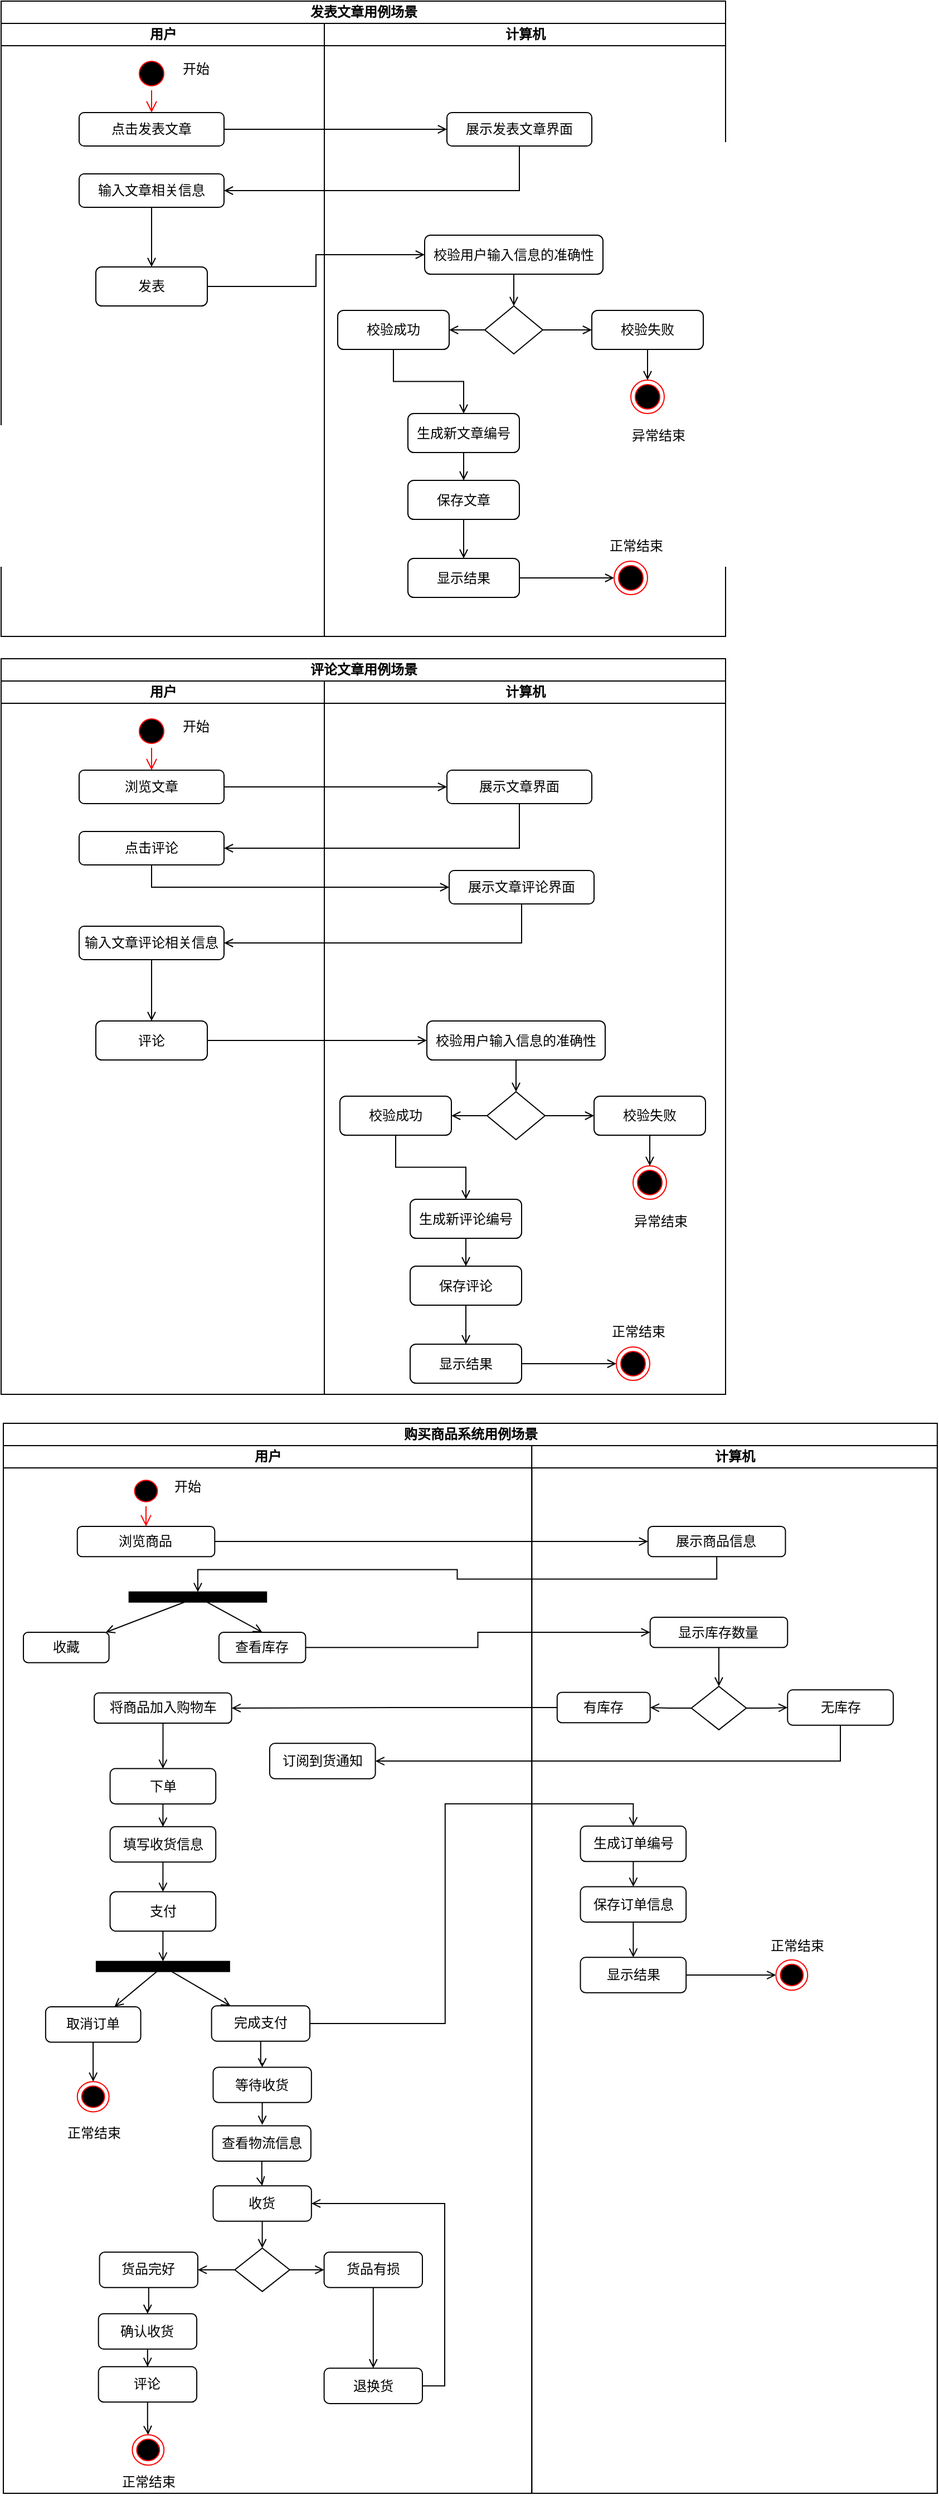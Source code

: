 <mxfile version="10.5.9" type="github"><diagram id="jBasl8lgkb4JKTrWV-qp" name="Page-1"><mxGraphModel dx="1544" dy="1021" grid="1" gridSize="10" guides="1" tooltips="1" connect="1" arrows="1" fold="1" page="1" pageScale="1" pageWidth="1000" pageHeight="1169" math="0" shadow="0"><root><mxCell id="0"/><mxCell id="1" parent="0"/><mxCell id="3nHpxiF2lvMLMRA03GOL-1" value="发表文章用例场景" style="swimlane;html=1;childLayout=stackLayout;resizeParent=1;resizeParentMax=0;startSize=20;" parent="1" vertex="1"><mxGeometry x="20" y="20" width="650" height="570" as="geometry"/></mxCell><mxCell id="3nHpxiF2lvMLMRA03GOL-2" value="用户" style="swimlane;html=1;startSize=20;" parent="3nHpxiF2lvMLMRA03GOL-1" vertex="1"><mxGeometry y="20" width="290" height="550" as="geometry"/></mxCell><mxCell id="y1vb7JaNvTkRQ3xU6sZH-1" value="" style="ellipse;html=1;shape=startState;fillColor=#000000;strokeColor=#ff0000;" vertex="1" parent="3nHpxiF2lvMLMRA03GOL-2"><mxGeometry x="120" y="30" width="30" height="30" as="geometry"/></mxCell><mxCell id="y1vb7JaNvTkRQ3xU6sZH-2" value="" style="edgeStyle=orthogonalEdgeStyle;html=1;verticalAlign=bottom;endArrow=open;endSize=8;strokeColor=#ff0000;entryX=0.5;entryY=0;entryDx=0;entryDy=0;" edge="1" source="y1vb7JaNvTkRQ3xU6sZH-1" parent="3nHpxiF2lvMLMRA03GOL-2" target="y1vb7JaNvTkRQ3xU6sZH-3"><mxGeometry relative="1" as="geometry"><mxPoint x="135" y="100" as="targetPoint"/></mxGeometry></mxCell><mxCell id="y1vb7JaNvTkRQ3xU6sZH-3" value="点击发表文章" style="rounded=1;whiteSpace=wrap;html=1;" vertex="1" parent="3nHpxiF2lvMLMRA03GOL-2"><mxGeometry x="70" y="80" width="130" height="30" as="geometry"/></mxCell><mxCell id="y1vb7JaNvTkRQ3xU6sZH-38" style="edgeStyle=orthogonalEdgeStyle;rounded=0;orthogonalLoop=1;jettySize=auto;html=1;endArrow=open;endFill=0;" edge="1" parent="3nHpxiF2lvMLMRA03GOL-2" source="y1vb7JaNvTkRQ3xU6sZH-7" target="y1vb7JaNvTkRQ3xU6sZH-18"><mxGeometry relative="1" as="geometry"/></mxCell><mxCell id="y1vb7JaNvTkRQ3xU6sZH-7" value="输入文章相关信息" style="rounded=1;whiteSpace=wrap;html=1;" vertex="1" parent="3nHpxiF2lvMLMRA03GOL-2"><mxGeometry x="70" y="135" width="130" height="30" as="geometry"/></mxCell><mxCell id="y1vb7JaNvTkRQ3xU6sZH-18" value="发表" style="rounded=1;whiteSpace=wrap;html=1;" vertex="1" parent="3nHpxiF2lvMLMRA03GOL-2"><mxGeometry x="85" y="218.5" width="100" height="35" as="geometry"/></mxCell><mxCell id="y1vb7JaNvTkRQ3xU6sZH-36" value="开始" style="text;html=1;strokeColor=none;fillColor=none;align=center;verticalAlign=middle;whiteSpace=wrap;rounded=0;" vertex="1" parent="3nHpxiF2lvMLMRA03GOL-2"><mxGeometry x="150" y="32" width="50" height="18" as="geometry"/></mxCell><mxCell id="3nHpxiF2lvMLMRA03GOL-3" value="计算机" style="swimlane;html=1;startSize=20;" parent="3nHpxiF2lvMLMRA03GOL-1" vertex="1"><mxGeometry x="290" y="20" width="360" height="550" as="geometry"/></mxCell><mxCell id="y1vb7JaNvTkRQ3xU6sZH-5" value="展示发表文章界面" style="rounded=1;whiteSpace=wrap;html=1;" vertex="1" parent="3nHpxiF2lvMLMRA03GOL-3"><mxGeometry x="110" y="80" width="130" height="30" as="geometry"/></mxCell><mxCell id="y1vb7JaNvTkRQ3xU6sZH-12" style="edgeStyle=orthogonalEdgeStyle;rounded=0;orthogonalLoop=1;jettySize=auto;html=1;entryX=0.5;entryY=0;entryDx=0;entryDy=0;endArrow=open;endFill=0;" edge="1" parent="3nHpxiF2lvMLMRA03GOL-3" source="y1vb7JaNvTkRQ3xU6sZH-9" target="y1vb7JaNvTkRQ3xU6sZH-11"><mxGeometry relative="1" as="geometry"/></mxCell><mxCell id="y1vb7JaNvTkRQ3xU6sZH-9" value="校验用户输入信息的准确性" style="rounded=1;whiteSpace=wrap;html=1;" vertex="1" parent="3nHpxiF2lvMLMRA03GOL-3"><mxGeometry x="90" y="190" width="160" height="35" as="geometry"/></mxCell><mxCell id="y1vb7JaNvTkRQ3xU6sZH-14" style="edgeStyle=orthogonalEdgeStyle;rounded=0;orthogonalLoop=1;jettySize=auto;html=1;entryX=0;entryY=0.5;entryDx=0;entryDy=0;endArrow=open;endFill=0;" edge="1" parent="3nHpxiF2lvMLMRA03GOL-3" source="y1vb7JaNvTkRQ3xU6sZH-11" target="y1vb7JaNvTkRQ3xU6sZH-13"><mxGeometry relative="1" as="geometry"/></mxCell><mxCell id="y1vb7JaNvTkRQ3xU6sZH-16" style="edgeStyle=orthogonalEdgeStyle;rounded=0;orthogonalLoop=1;jettySize=auto;html=1;entryX=1;entryY=0.5;entryDx=0;entryDy=0;endArrow=open;endFill=0;" edge="1" parent="3nHpxiF2lvMLMRA03GOL-3" source="y1vb7JaNvTkRQ3xU6sZH-11" target="y1vb7JaNvTkRQ3xU6sZH-15"><mxGeometry relative="1" as="geometry"/></mxCell><mxCell id="y1vb7JaNvTkRQ3xU6sZH-11" value="" style="rhombus;whiteSpace=wrap;html=1;" vertex="1" parent="3nHpxiF2lvMLMRA03GOL-3"><mxGeometry x="144" y="253.5" width="52" height="43" as="geometry"/></mxCell><mxCell id="y1vb7JaNvTkRQ3xU6sZH-29" style="edgeStyle=orthogonalEdgeStyle;rounded=0;orthogonalLoop=1;jettySize=auto;html=1;entryX=0.5;entryY=0;entryDx=0;entryDy=0;endArrow=open;endFill=0;" edge="1" parent="3nHpxiF2lvMLMRA03GOL-3" source="y1vb7JaNvTkRQ3xU6sZH-13" target="y1vb7JaNvTkRQ3xU6sZH-27"><mxGeometry relative="1" as="geometry"/></mxCell><mxCell id="y1vb7JaNvTkRQ3xU6sZH-13" value="校验失败" style="rounded=1;whiteSpace=wrap;html=1;" vertex="1" parent="3nHpxiF2lvMLMRA03GOL-3"><mxGeometry x="240" y="257.5" width="100" height="35" as="geometry"/></mxCell><mxCell id="y1vb7JaNvTkRQ3xU6sZH-37" style="edgeStyle=orthogonalEdgeStyle;rounded=0;orthogonalLoop=1;jettySize=auto;html=1;entryX=0.5;entryY=0;entryDx=0;entryDy=0;endArrow=open;endFill=0;" edge="1" parent="3nHpxiF2lvMLMRA03GOL-3" source="y1vb7JaNvTkRQ3xU6sZH-15" target="y1vb7JaNvTkRQ3xU6sZH-21"><mxGeometry relative="1" as="geometry"/></mxCell><mxCell id="y1vb7JaNvTkRQ3xU6sZH-15" value="校验成功" style="rounded=1;whiteSpace=wrap;html=1;" vertex="1" parent="3nHpxiF2lvMLMRA03GOL-3"><mxGeometry x="12" y="257.5" width="100" height="35" as="geometry"/></mxCell><mxCell id="y1vb7JaNvTkRQ3xU6sZH-24" value="" style="edgeStyle=orthogonalEdgeStyle;rounded=0;orthogonalLoop=1;jettySize=auto;html=1;endArrow=open;endFill=0;" edge="1" parent="3nHpxiF2lvMLMRA03GOL-3" source="y1vb7JaNvTkRQ3xU6sZH-21" target="y1vb7JaNvTkRQ3xU6sZH-23"><mxGeometry relative="1" as="geometry"/></mxCell><mxCell id="y1vb7JaNvTkRQ3xU6sZH-21" value="生成新文章编号" style="rounded=1;whiteSpace=wrap;html=1;" vertex="1" parent="3nHpxiF2lvMLMRA03GOL-3"><mxGeometry x="75" y="350" width="100" height="35" as="geometry"/></mxCell><mxCell id="y1vb7JaNvTkRQ3xU6sZH-26" value="" style="edgeStyle=orthogonalEdgeStyle;rounded=0;orthogonalLoop=1;jettySize=auto;html=1;endArrow=open;endFill=0;" edge="1" parent="3nHpxiF2lvMLMRA03GOL-3" source="y1vb7JaNvTkRQ3xU6sZH-23" target="y1vb7JaNvTkRQ3xU6sZH-25"><mxGeometry relative="1" as="geometry"/></mxCell><mxCell id="y1vb7JaNvTkRQ3xU6sZH-23" value="保存文章" style="rounded=1;whiteSpace=wrap;html=1;" vertex="1" parent="3nHpxiF2lvMLMRA03GOL-3"><mxGeometry x="75" y="410" width="100" height="35" as="geometry"/></mxCell><mxCell id="y1vb7JaNvTkRQ3xU6sZH-31" style="edgeStyle=orthogonalEdgeStyle;rounded=0;orthogonalLoop=1;jettySize=auto;html=1;endArrow=open;endFill=0;" edge="1" parent="3nHpxiF2lvMLMRA03GOL-3" source="y1vb7JaNvTkRQ3xU6sZH-25" target="y1vb7JaNvTkRQ3xU6sZH-30"><mxGeometry relative="1" as="geometry"/></mxCell><mxCell id="y1vb7JaNvTkRQ3xU6sZH-25" value="显示结果" style="rounded=1;whiteSpace=wrap;html=1;" vertex="1" parent="3nHpxiF2lvMLMRA03GOL-3"><mxGeometry x="75" y="480" width="100" height="35" as="geometry"/></mxCell><mxCell id="y1vb7JaNvTkRQ3xU6sZH-27" value="" style="ellipse;html=1;shape=endState;fillColor=#000000;strokeColor=#ff0000;" vertex="1" parent="3nHpxiF2lvMLMRA03GOL-3"><mxGeometry x="275" y="320" width="30" height="30" as="geometry"/></mxCell><mxCell id="y1vb7JaNvTkRQ3xU6sZH-30" value="" style="ellipse;html=1;shape=endState;fillColor=#000000;strokeColor=#ff0000;" vertex="1" parent="3nHpxiF2lvMLMRA03GOL-3"><mxGeometry x="260" y="482.5" width="30" height="30" as="geometry"/></mxCell><mxCell id="y1vb7JaNvTkRQ3xU6sZH-34" value="异常结束" style="text;html=1;strokeColor=none;fillColor=none;align=center;verticalAlign=middle;whiteSpace=wrap;rounded=0;" vertex="1" parent="3nHpxiF2lvMLMRA03GOL-3"><mxGeometry x="270" y="358" width="60" height="23" as="geometry"/></mxCell><mxCell id="y1vb7JaNvTkRQ3xU6sZH-35" value="正常结束" style="text;html=1;strokeColor=none;fillColor=none;align=center;verticalAlign=middle;whiteSpace=wrap;rounded=0;" vertex="1" parent="3nHpxiF2lvMLMRA03GOL-3"><mxGeometry x="250" y="457" width="60" height="23" as="geometry"/></mxCell><mxCell id="y1vb7JaNvTkRQ3xU6sZH-6" value="" style="edgeStyle=orthogonalEdgeStyle;rounded=0;orthogonalLoop=1;jettySize=auto;html=1;endArrow=open;endFill=0;" edge="1" parent="3nHpxiF2lvMLMRA03GOL-1" source="y1vb7JaNvTkRQ3xU6sZH-3" target="y1vb7JaNvTkRQ3xU6sZH-5"><mxGeometry relative="1" as="geometry"/></mxCell><mxCell id="y1vb7JaNvTkRQ3xU6sZH-8" value="" style="edgeStyle=orthogonalEdgeStyle;rounded=0;orthogonalLoop=1;jettySize=auto;html=1;entryX=1;entryY=0.5;entryDx=0;entryDy=0;exitX=0.5;exitY=1;exitDx=0;exitDy=0;endArrow=open;endFill=0;" edge="1" parent="3nHpxiF2lvMLMRA03GOL-1" source="y1vb7JaNvTkRQ3xU6sZH-5" target="y1vb7JaNvTkRQ3xU6sZH-7"><mxGeometry relative="1" as="geometry"/></mxCell><mxCell id="y1vb7JaNvTkRQ3xU6sZH-39" style="edgeStyle=orthogonalEdgeStyle;rounded=0;orthogonalLoop=1;jettySize=auto;html=1;entryX=0;entryY=0.5;entryDx=0;entryDy=0;endArrow=open;endFill=0;" edge="1" parent="3nHpxiF2lvMLMRA03GOL-1" source="y1vb7JaNvTkRQ3xU6sZH-18" target="y1vb7JaNvTkRQ3xU6sZH-9"><mxGeometry relative="1" as="geometry"/></mxCell><mxCell id="y1vb7JaNvTkRQ3xU6sZH-40" value="评论文章用例场景" style="swimlane;html=1;childLayout=stackLayout;resizeParent=1;resizeParentMax=0;startSize=20;" vertex="1" parent="1"><mxGeometry x="20" y="610" width="650" height="660" as="geometry"/></mxCell><mxCell id="y1vb7JaNvTkRQ3xU6sZH-41" value="用户" style="swimlane;html=1;startSize=20;" vertex="1" parent="y1vb7JaNvTkRQ3xU6sZH-40"><mxGeometry y="20" width="290" height="640" as="geometry"/></mxCell><mxCell id="y1vb7JaNvTkRQ3xU6sZH-42" value="" style="ellipse;html=1;shape=startState;fillColor=#000000;strokeColor=#ff0000;" vertex="1" parent="y1vb7JaNvTkRQ3xU6sZH-41"><mxGeometry x="120" y="30" width="30" height="30" as="geometry"/></mxCell><mxCell id="y1vb7JaNvTkRQ3xU6sZH-43" value="" style="edgeStyle=orthogonalEdgeStyle;html=1;verticalAlign=bottom;endArrow=open;endSize=8;strokeColor=#ff0000;entryX=0.5;entryY=0;entryDx=0;entryDy=0;" edge="1" parent="y1vb7JaNvTkRQ3xU6sZH-41" source="y1vb7JaNvTkRQ3xU6sZH-42" target="y1vb7JaNvTkRQ3xU6sZH-44"><mxGeometry relative="1" as="geometry"><mxPoint x="135" y="100" as="targetPoint"/></mxGeometry></mxCell><mxCell id="y1vb7JaNvTkRQ3xU6sZH-44" value="浏览文章" style="rounded=1;whiteSpace=wrap;html=1;" vertex="1" parent="y1vb7JaNvTkRQ3xU6sZH-41"><mxGeometry x="70" y="80" width="130" height="30" as="geometry"/></mxCell><mxCell id="y1vb7JaNvTkRQ3xU6sZH-73" value="点击评论" style="rounded=1;whiteSpace=wrap;html=1;" vertex="1" parent="y1vb7JaNvTkRQ3xU6sZH-41"><mxGeometry x="70" y="135" width="130" height="30" as="geometry"/></mxCell><mxCell id="y1vb7JaNvTkRQ3xU6sZH-45" style="edgeStyle=orthogonalEdgeStyle;rounded=0;orthogonalLoop=1;jettySize=auto;html=1;endArrow=open;endFill=0;" edge="1" parent="y1vb7JaNvTkRQ3xU6sZH-41" source="y1vb7JaNvTkRQ3xU6sZH-46" target="y1vb7JaNvTkRQ3xU6sZH-47"><mxGeometry relative="1" as="geometry"/></mxCell><mxCell id="y1vb7JaNvTkRQ3xU6sZH-46" value="输入文章评论相关信息" style="rounded=1;whiteSpace=wrap;html=1;" vertex="1" parent="y1vb7JaNvTkRQ3xU6sZH-41"><mxGeometry x="70" y="220" width="130" height="30" as="geometry"/></mxCell><mxCell id="y1vb7JaNvTkRQ3xU6sZH-47" value="评论" style="rounded=1;whiteSpace=wrap;html=1;" vertex="1" parent="y1vb7JaNvTkRQ3xU6sZH-41"><mxGeometry x="85" y="305" width="100" height="35" as="geometry"/></mxCell><mxCell id="y1vb7JaNvTkRQ3xU6sZH-48" value="开始" style="text;html=1;strokeColor=none;fillColor=none;align=center;verticalAlign=middle;whiteSpace=wrap;rounded=0;" vertex="1" parent="y1vb7JaNvTkRQ3xU6sZH-41"><mxGeometry x="150" y="32" width="50" height="18" as="geometry"/></mxCell><mxCell id="y1vb7JaNvTkRQ3xU6sZH-72" style="edgeStyle=orthogonalEdgeStyle;rounded=0;orthogonalLoop=1;jettySize=auto;html=1;entryX=0;entryY=0.5;entryDx=0;entryDy=0;endArrow=open;endFill=0;" edge="1" parent="y1vb7JaNvTkRQ3xU6sZH-40" source="y1vb7JaNvTkRQ3xU6sZH-47" target="y1vb7JaNvTkRQ3xU6sZH-52"><mxGeometry relative="1" as="geometry"/></mxCell><mxCell id="y1vb7JaNvTkRQ3xU6sZH-49" value="计算机" style="swimlane;html=1;startSize=20;" vertex="1" parent="y1vb7JaNvTkRQ3xU6sZH-40"><mxGeometry x="290" y="20" width="360" height="640" as="geometry"/></mxCell><mxCell id="y1vb7JaNvTkRQ3xU6sZH-50" value="展示文章界面" style="rounded=1;whiteSpace=wrap;html=1;" vertex="1" parent="y1vb7JaNvTkRQ3xU6sZH-49"><mxGeometry x="110" y="80" width="130" height="30" as="geometry"/></mxCell><mxCell id="y1vb7JaNvTkRQ3xU6sZH-51" style="edgeStyle=orthogonalEdgeStyle;rounded=0;orthogonalLoop=1;jettySize=auto;html=1;entryX=0.5;entryY=0;entryDx=0;entryDy=0;endArrow=open;endFill=0;" edge="1" parent="y1vb7JaNvTkRQ3xU6sZH-49" source="y1vb7JaNvTkRQ3xU6sZH-52" target="y1vb7JaNvTkRQ3xU6sZH-55"><mxGeometry relative="1" as="geometry"/></mxCell><mxCell id="y1vb7JaNvTkRQ3xU6sZH-52" value="校验用户输入信息的准确性" style="rounded=1;whiteSpace=wrap;html=1;" vertex="1" parent="y1vb7JaNvTkRQ3xU6sZH-49"><mxGeometry x="92" y="305" width="160" height="35" as="geometry"/></mxCell><mxCell id="y1vb7JaNvTkRQ3xU6sZH-53" style="edgeStyle=orthogonalEdgeStyle;rounded=0;orthogonalLoop=1;jettySize=auto;html=1;entryX=0;entryY=0.5;entryDx=0;entryDy=0;endArrow=open;endFill=0;" edge="1" parent="y1vb7JaNvTkRQ3xU6sZH-49" source="y1vb7JaNvTkRQ3xU6sZH-55" target="y1vb7JaNvTkRQ3xU6sZH-57"><mxGeometry relative="1" as="geometry"/></mxCell><mxCell id="y1vb7JaNvTkRQ3xU6sZH-54" style="edgeStyle=orthogonalEdgeStyle;rounded=0;orthogonalLoop=1;jettySize=auto;html=1;entryX=1;entryY=0.5;entryDx=0;entryDy=0;endArrow=open;endFill=0;" edge="1" parent="y1vb7JaNvTkRQ3xU6sZH-49" source="y1vb7JaNvTkRQ3xU6sZH-55" target="y1vb7JaNvTkRQ3xU6sZH-59"><mxGeometry relative="1" as="geometry"/></mxCell><mxCell id="y1vb7JaNvTkRQ3xU6sZH-55" value="" style="rhombus;whiteSpace=wrap;html=1;" vertex="1" parent="y1vb7JaNvTkRQ3xU6sZH-49"><mxGeometry x="146" y="368.5" width="52" height="43" as="geometry"/></mxCell><mxCell id="y1vb7JaNvTkRQ3xU6sZH-56" style="edgeStyle=orthogonalEdgeStyle;rounded=0;orthogonalLoop=1;jettySize=auto;html=1;entryX=0.5;entryY=0;entryDx=0;entryDy=0;endArrow=open;endFill=0;" edge="1" parent="y1vb7JaNvTkRQ3xU6sZH-49" source="y1vb7JaNvTkRQ3xU6sZH-57" target="y1vb7JaNvTkRQ3xU6sZH-66"><mxGeometry relative="1" as="geometry"/></mxCell><mxCell id="y1vb7JaNvTkRQ3xU6sZH-57" value="校验失败" style="rounded=1;whiteSpace=wrap;html=1;" vertex="1" parent="y1vb7JaNvTkRQ3xU6sZH-49"><mxGeometry x="242" y="372.5" width="100" height="35" as="geometry"/></mxCell><mxCell id="y1vb7JaNvTkRQ3xU6sZH-58" style="edgeStyle=orthogonalEdgeStyle;rounded=0;orthogonalLoop=1;jettySize=auto;html=1;entryX=0.5;entryY=0;entryDx=0;entryDy=0;endArrow=open;endFill=0;" edge="1" parent="y1vb7JaNvTkRQ3xU6sZH-49" source="y1vb7JaNvTkRQ3xU6sZH-59" target="y1vb7JaNvTkRQ3xU6sZH-61"><mxGeometry relative="1" as="geometry"/></mxCell><mxCell id="y1vb7JaNvTkRQ3xU6sZH-59" value="校验成功" style="rounded=1;whiteSpace=wrap;html=1;" vertex="1" parent="y1vb7JaNvTkRQ3xU6sZH-49"><mxGeometry x="14" y="372.5" width="100" height="35" as="geometry"/></mxCell><mxCell id="y1vb7JaNvTkRQ3xU6sZH-60" value="" style="edgeStyle=orthogonalEdgeStyle;rounded=0;orthogonalLoop=1;jettySize=auto;html=1;endArrow=open;endFill=0;" edge="1" parent="y1vb7JaNvTkRQ3xU6sZH-49" source="y1vb7JaNvTkRQ3xU6sZH-61" target="y1vb7JaNvTkRQ3xU6sZH-63"><mxGeometry relative="1" as="geometry"/></mxCell><mxCell id="y1vb7JaNvTkRQ3xU6sZH-61" value="生成新评论编号" style="rounded=1;whiteSpace=wrap;html=1;" vertex="1" parent="y1vb7JaNvTkRQ3xU6sZH-49"><mxGeometry x="77" y="465" width="100" height="35" as="geometry"/></mxCell><mxCell id="y1vb7JaNvTkRQ3xU6sZH-62" value="" style="edgeStyle=orthogonalEdgeStyle;rounded=0;orthogonalLoop=1;jettySize=auto;html=1;endArrow=open;endFill=0;" edge="1" parent="y1vb7JaNvTkRQ3xU6sZH-49" source="y1vb7JaNvTkRQ3xU6sZH-63" target="y1vb7JaNvTkRQ3xU6sZH-65"><mxGeometry relative="1" as="geometry"/></mxCell><mxCell id="y1vb7JaNvTkRQ3xU6sZH-63" value="保存评论" style="rounded=1;whiteSpace=wrap;html=1;" vertex="1" parent="y1vb7JaNvTkRQ3xU6sZH-49"><mxGeometry x="77" y="525" width="100" height="35" as="geometry"/></mxCell><mxCell id="y1vb7JaNvTkRQ3xU6sZH-64" style="edgeStyle=orthogonalEdgeStyle;rounded=0;orthogonalLoop=1;jettySize=auto;html=1;endArrow=open;endFill=0;" edge="1" parent="y1vb7JaNvTkRQ3xU6sZH-49" source="y1vb7JaNvTkRQ3xU6sZH-65" target="y1vb7JaNvTkRQ3xU6sZH-67"><mxGeometry relative="1" as="geometry"/></mxCell><mxCell id="y1vb7JaNvTkRQ3xU6sZH-65" value="显示结果" style="rounded=1;whiteSpace=wrap;html=1;" vertex="1" parent="y1vb7JaNvTkRQ3xU6sZH-49"><mxGeometry x="77" y="595" width="100" height="35" as="geometry"/></mxCell><mxCell id="y1vb7JaNvTkRQ3xU6sZH-66" value="" style="ellipse;html=1;shape=endState;fillColor=#000000;strokeColor=#ff0000;" vertex="1" parent="y1vb7JaNvTkRQ3xU6sZH-49"><mxGeometry x="277" y="435" width="30" height="30" as="geometry"/></mxCell><mxCell id="y1vb7JaNvTkRQ3xU6sZH-67" value="" style="ellipse;html=1;shape=endState;fillColor=#000000;strokeColor=#ff0000;" vertex="1" parent="y1vb7JaNvTkRQ3xU6sZH-49"><mxGeometry x="262" y="597.5" width="30" height="30" as="geometry"/></mxCell><mxCell id="y1vb7JaNvTkRQ3xU6sZH-68" value="异常结束" style="text;html=1;strokeColor=none;fillColor=none;align=center;verticalAlign=middle;whiteSpace=wrap;rounded=0;" vertex="1" parent="y1vb7JaNvTkRQ3xU6sZH-49"><mxGeometry x="272" y="473" width="60" height="23" as="geometry"/></mxCell><mxCell id="y1vb7JaNvTkRQ3xU6sZH-69" value="正常结束" style="text;html=1;strokeColor=none;fillColor=none;align=center;verticalAlign=middle;whiteSpace=wrap;rounded=0;" vertex="1" parent="y1vb7JaNvTkRQ3xU6sZH-49"><mxGeometry x="252" y="572" width="60" height="23" as="geometry"/></mxCell><mxCell id="y1vb7JaNvTkRQ3xU6sZH-76" value="展示文章评论界面" style="rounded=1;whiteSpace=wrap;html=1;" vertex="1" parent="y1vb7JaNvTkRQ3xU6sZH-49"><mxGeometry x="112" y="170" width="130" height="30" as="geometry"/></mxCell><mxCell id="y1vb7JaNvTkRQ3xU6sZH-70" value="" style="edgeStyle=orthogonalEdgeStyle;rounded=0;orthogonalLoop=1;jettySize=auto;html=1;endArrow=open;endFill=0;" edge="1" parent="y1vb7JaNvTkRQ3xU6sZH-40" source="y1vb7JaNvTkRQ3xU6sZH-44" target="y1vb7JaNvTkRQ3xU6sZH-50"><mxGeometry relative="1" as="geometry"/></mxCell><mxCell id="y1vb7JaNvTkRQ3xU6sZH-71" value="" style="edgeStyle=orthogonalEdgeStyle;rounded=0;orthogonalLoop=1;jettySize=auto;html=1;entryX=1;entryY=0.5;entryDx=0;entryDy=0;exitX=0.5;exitY=1;exitDx=0;exitDy=0;endArrow=open;endFill=0;" edge="1" parent="y1vb7JaNvTkRQ3xU6sZH-40" source="y1vb7JaNvTkRQ3xU6sZH-50" target="y1vb7JaNvTkRQ3xU6sZH-73"><mxGeometry relative="1" as="geometry"/></mxCell><mxCell id="y1vb7JaNvTkRQ3xU6sZH-77" value="" style="edgeStyle=orthogonalEdgeStyle;rounded=0;orthogonalLoop=1;jettySize=auto;html=1;endArrow=open;endFill=0;exitX=0.5;exitY=1;exitDx=0;exitDy=0;entryX=0;entryY=0.5;entryDx=0;entryDy=0;" edge="1" parent="y1vb7JaNvTkRQ3xU6sZH-40" source="y1vb7JaNvTkRQ3xU6sZH-73" target="y1vb7JaNvTkRQ3xU6sZH-76"><mxGeometry relative="1" as="geometry"/></mxCell><mxCell id="y1vb7JaNvTkRQ3xU6sZH-78" style="edgeStyle=orthogonalEdgeStyle;rounded=0;orthogonalLoop=1;jettySize=auto;html=1;entryX=1;entryY=0.5;entryDx=0;entryDy=0;endArrow=open;endFill=0;exitX=0.5;exitY=1;exitDx=0;exitDy=0;" edge="1" parent="y1vb7JaNvTkRQ3xU6sZH-40" source="y1vb7JaNvTkRQ3xU6sZH-76" target="y1vb7JaNvTkRQ3xU6sZH-46"><mxGeometry relative="1" as="geometry"/></mxCell><mxCell id="y1vb7JaNvTkRQ3xU6sZH-278" value="" style="group" vertex="1" connectable="0" parent="1"><mxGeometry x="22" y="1300" width="838" height="960" as="geometry"/></mxCell><mxCell id="y1vb7JaNvTkRQ3xU6sZH-79" value="购买商品系统用例场景" style="swimlane;html=1;childLayout=stackLayout;resizeParent=1;resizeParentMax=0;startSize=20;" vertex="1" parent="y1vb7JaNvTkRQ3xU6sZH-278"><mxGeometry y="-4" width="837.952" height="960" as="geometry"/></mxCell><mxCell id="y1vb7JaNvTkRQ3xU6sZH-80" value="用户" style="swimlane;html=1;startSize=20;" vertex="1" parent="y1vb7JaNvTkRQ3xU6sZH-79"><mxGeometry y="20" width="474.138" height="940" as="geometry"/></mxCell><mxCell id="y1vb7JaNvTkRQ3xU6sZH-81" value="" style="ellipse;html=1;shape=startState;fillColor=#000000;strokeColor=#ff0000;" vertex="1" parent="y1vb7JaNvTkRQ3xU6sZH-80"><mxGeometry x="113.793" y="27.17" width="28.448" height="27.17" as="geometry"/></mxCell><mxCell id="y1vb7JaNvTkRQ3xU6sZH-82" value="" style="edgeStyle=orthogonalEdgeStyle;html=1;verticalAlign=bottom;endArrow=open;endSize=8;strokeColor=#ff0000;entryX=0.5;entryY=0;entryDx=0;entryDy=0;" edge="1" parent="y1vb7JaNvTkRQ3xU6sZH-80" source="y1vb7JaNvTkRQ3xU6sZH-81" target="y1vb7JaNvTkRQ3xU6sZH-83"><mxGeometry relative="1" as="geometry"><mxPoint x="128.017" y="90.566" as="targetPoint"/></mxGeometry></mxCell><mxCell id="y1vb7JaNvTkRQ3xU6sZH-83" value="浏览商品" style="rounded=1;whiteSpace=wrap;html=1;" vertex="1" parent="y1vb7JaNvTkRQ3xU6sZH-80"><mxGeometry x="66.379" y="72.453" width="123.276" height="27.17" as="geometry"/></mxCell><mxCell id="y1vb7JaNvTkRQ3xU6sZH-85" style="edgeStyle=orthogonalEdgeStyle;rounded=0;orthogonalLoop=1;jettySize=auto;html=1;endArrow=open;endFill=0;" edge="1" parent="y1vb7JaNvTkRQ3xU6sZH-80" source="y1vb7JaNvTkRQ3xU6sZH-86" target="y1vb7JaNvTkRQ3xU6sZH-87"><mxGeometry relative="1" as="geometry"/></mxCell><mxCell id="y1vb7JaNvTkRQ3xU6sZH-86" value="将商品加入购物车" style="rounded=1;whiteSpace=wrap;html=1;" vertex="1" parent="y1vb7JaNvTkRQ3xU6sZH-80"><mxGeometry x="81.552" y="221.887" width="123.276" height="27.17" as="geometry"/></mxCell><mxCell id="y1vb7JaNvTkRQ3xU6sZH-140" value="" style="edgeStyle=orthogonalEdgeStyle;rounded=0;orthogonalLoop=1;jettySize=auto;html=1;endArrow=open;endFill=0;" edge="1" parent="y1vb7JaNvTkRQ3xU6sZH-80" source="y1vb7JaNvTkRQ3xU6sZH-87" target="y1vb7JaNvTkRQ3xU6sZH-139"><mxGeometry relative="1" as="geometry"/></mxCell><mxCell id="y1vb7JaNvTkRQ3xU6sZH-87" value="下单" style="rounded=1;whiteSpace=wrap;html=1;" vertex="1" parent="y1vb7JaNvTkRQ3xU6sZH-80"><mxGeometry x="95.776" y="289.811" width="94.828" height="31.698" as="geometry"/></mxCell><mxCell id="y1vb7JaNvTkRQ3xU6sZH-145" value="" style="edgeStyle=orthogonalEdgeStyle;rounded=0;orthogonalLoop=1;jettySize=auto;html=1;endArrow=open;endFill=0;" edge="1" parent="y1vb7JaNvTkRQ3xU6sZH-80" source="y1vb7JaNvTkRQ3xU6sZH-139" target="y1vb7JaNvTkRQ3xU6sZH-144"><mxGeometry relative="1" as="geometry"/></mxCell><mxCell id="y1vb7JaNvTkRQ3xU6sZH-139" value="填写收货信息" style="rounded=1;whiteSpace=wrap;html=1;" vertex="1" parent="y1vb7JaNvTkRQ3xU6sZH-80"><mxGeometry x="95.776" y="341.887" width="94.828" height="31.698" as="geometry"/></mxCell><mxCell id="y1vb7JaNvTkRQ3xU6sZH-144" value="支付" style="rounded=1;whiteSpace=wrap;html=1;" vertex="1" parent="y1vb7JaNvTkRQ3xU6sZH-80"><mxGeometry x="95.776" y="400.302" width="94.828" height="35.321" as="geometry"/></mxCell><mxCell id="y1vb7JaNvTkRQ3xU6sZH-88" value="开始" style="text;html=1;strokeColor=none;fillColor=none;align=center;verticalAlign=middle;whiteSpace=wrap;rounded=0;" vertex="1" parent="y1vb7JaNvTkRQ3xU6sZH-80"><mxGeometry x="142.241" y="28.981" width="47.414" height="16.302" as="geometry"/></mxCell><mxCell id="y1vb7JaNvTkRQ3xU6sZH-121" style="rounded=0;orthogonalLoop=1;jettySize=auto;html=1;endArrow=open;endFill=0;" edge="1" parent="y1vb7JaNvTkRQ3xU6sZH-80" source="y1vb7JaNvTkRQ3xU6sZH-116" target="y1vb7JaNvTkRQ3xU6sZH-117"><mxGeometry relative="1" as="geometry"/></mxCell><mxCell id="y1vb7JaNvTkRQ3xU6sZH-123" style="rounded=0;orthogonalLoop=1;jettySize=auto;html=1;entryX=0.5;entryY=0;entryDx=0;entryDy=0;endArrow=open;endFill=0;" edge="1" parent="y1vb7JaNvTkRQ3xU6sZH-80" source="y1vb7JaNvTkRQ3xU6sZH-116" target="y1vb7JaNvTkRQ3xU6sZH-122"><mxGeometry relative="1" as="geometry"/></mxCell><mxCell id="y1vb7JaNvTkRQ3xU6sZH-116" value="" style="rounded=0;whiteSpace=wrap;html=1;gradientColor=none;fillColor=#000000;" vertex="1" parent="y1vb7JaNvTkRQ3xU6sZH-80"><mxGeometry x="112.845" y="131.321" width="123.276" height="9.057" as="geometry"/></mxCell><mxCell id="y1vb7JaNvTkRQ3xU6sZH-117" value="收藏" style="rounded=1;whiteSpace=wrap;html=1;" vertex="1" parent="y1vb7JaNvTkRQ3xU6sZH-80"><mxGeometry x="18.017" y="167.547" width="76.81" height="27.17" as="geometry"/></mxCell><mxCell id="y1vb7JaNvTkRQ3xU6sZH-122" value="查看库存" style="rounded=1;whiteSpace=wrap;html=1;" vertex="1" parent="y1vb7JaNvTkRQ3xU6sZH-80"><mxGeometry x="193.448" y="167.547" width="77.759" height="27.17" as="geometry"/></mxCell><mxCell id="y1vb7JaNvTkRQ3xU6sZH-141" value="订阅到货通知" style="rounded=1;whiteSpace=wrap;html=1;" vertex="1" parent="y1vb7JaNvTkRQ3xU6sZH-80"><mxGeometry x="238.965" y="267.17" width="94.828" height="31.698" as="geometry"/></mxCell><mxCell id="y1vb7JaNvTkRQ3xU6sZH-234" style="edgeStyle=none;rounded=0;orthogonalLoop=1;jettySize=auto;html=1;endArrow=open;endFill=0;" edge="1" parent="y1vb7JaNvTkRQ3xU6sZH-80" source="y1vb7JaNvTkRQ3xU6sZH-210" target="y1vb7JaNvTkRQ3xU6sZH-233"><mxGeometry relative="1" as="geometry"/></mxCell><mxCell id="y1vb7JaNvTkRQ3xU6sZH-235" style="edgeStyle=none;rounded=0;orthogonalLoop=1;jettySize=auto;html=1;endArrow=open;endFill=0;" edge="1" parent="y1vb7JaNvTkRQ3xU6sZH-80" source="y1vb7JaNvTkRQ3xU6sZH-210" target="y1vb7JaNvTkRQ3xU6sZH-211"><mxGeometry relative="1" as="geometry"/></mxCell><mxCell id="y1vb7JaNvTkRQ3xU6sZH-210" value="" style="rounded=0;whiteSpace=wrap;html=1;gradientColor=none;fillColor=#000000;" vertex="1" parent="y1vb7JaNvTkRQ3xU6sZH-80"><mxGeometry x="83.448" y="462.792" width="119.483" height="9.057" as="geometry"/></mxCell><mxCell id="y1vb7JaNvTkRQ3xU6sZH-147" style="edgeStyle=orthogonalEdgeStyle;rounded=0;orthogonalLoop=1;jettySize=auto;html=1;endArrow=open;endFill=0;entryX=0.5;entryY=0;entryDx=0;entryDy=0;" edge="1" parent="y1vb7JaNvTkRQ3xU6sZH-80" source="y1vb7JaNvTkRQ3xU6sZH-144" target="y1vb7JaNvTkRQ3xU6sZH-210"><mxGeometry relative="1" as="geometry"><mxPoint x="143.19" y="470.943" as="targetPoint"/></mxGeometry></mxCell><mxCell id="y1vb7JaNvTkRQ3xU6sZH-238" value="" style="edgeStyle=orthogonalEdgeStyle;rounded=0;orthogonalLoop=1;jettySize=auto;html=1;endArrow=open;endFill=0;" edge="1" parent="y1vb7JaNvTkRQ3xU6sZH-80" source="y1vb7JaNvTkRQ3xU6sZH-211" target="y1vb7JaNvTkRQ3xU6sZH-237"><mxGeometry relative="1" as="geometry"/></mxCell><mxCell id="y1vb7JaNvTkRQ3xU6sZH-211" value="完成支付" style="rounded=1;whiteSpace=wrap;html=1;" vertex="1" parent="y1vb7JaNvTkRQ3xU6sZH-80"><mxGeometry x="186.81" y="502.642" width="88.19" height="31.698" as="geometry"/></mxCell><mxCell id="y1vb7JaNvTkRQ3xU6sZH-246" value="" style="edgeStyle=orthogonalEdgeStyle;rounded=0;orthogonalLoop=1;jettySize=auto;html=1;endArrow=open;endFill=0;" edge="1" parent="y1vb7JaNvTkRQ3xU6sZH-80" source="y1vb7JaNvTkRQ3xU6sZH-237" target="y1vb7JaNvTkRQ3xU6sZH-245"><mxGeometry relative="1" as="geometry"/></mxCell><mxCell id="y1vb7JaNvTkRQ3xU6sZH-237" value="等待收货" style="rounded=1;whiteSpace=wrap;html=1;" vertex="1" parent="y1vb7JaNvTkRQ3xU6sZH-80"><mxGeometry x="188.233" y="557.717" width="88.19" height="31.698" as="geometry"/></mxCell><mxCell id="y1vb7JaNvTkRQ3xU6sZH-248" value="" style="edgeStyle=orthogonalEdgeStyle;rounded=0;orthogonalLoop=1;jettySize=auto;html=1;endArrow=open;endFill=0;" edge="1" parent="y1vb7JaNvTkRQ3xU6sZH-80" source="y1vb7JaNvTkRQ3xU6sZH-245" target="y1vb7JaNvTkRQ3xU6sZH-247"><mxGeometry relative="1" as="geometry"/></mxCell><mxCell id="y1vb7JaNvTkRQ3xU6sZH-245" value="查看物流信息" style="rounded=1;whiteSpace=wrap;html=1;" vertex="1" parent="y1vb7JaNvTkRQ3xU6sZH-80"><mxGeometry x="187.759" y="610.264" width="88.19" height="31.698" as="geometry"/></mxCell><mxCell id="y1vb7JaNvTkRQ3xU6sZH-250" style="edgeStyle=orthogonalEdgeStyle;rounded=0;orthogonalLoop=1;jettySize=auto;html=1;entryX=0.5;entryY=0;entryDx=0;entryDy=0;endArrow=open;endFill=0;" edge="1" parent="y1vb7JaNvTkRQ3xU6sZH-80" source="y1vb7JaNvTkRQ3xU6sZH-247" target="y1vb7JaNvTkRQ3xU6sZH-249"><mxGeometry relative="1" as="geometry"/></mxCell><mxCell id="y1vb7JaNvTkRQ3xU6sZH-247" value="收货" style="rounded=1;whiteSpace=wrap;html=1;" vertex="1" parent="y1vb7JaNvTkRQ3xU6sZH-80"><mxGeometry x="188.233" y="664.132" width="88.19" height="31.698" as="geometry"/></mxCell><mxCell id="y1vb7JaNvTkRQ3xU6sZH-243" style="edgeStyle=orthogonalEdgeStyle;rounded=0;orthogonalLoop=1;jettySize=auto;html=1;entryX=0.5;entryY=0;entryDx=0;entryDy=0;endArrow=open;endFill=0;" edge="1" parent="y1vb7JaNvTkRQ3xU6sZH-80" source="y1vb7JaNvTkRQ3xU6sZH-233" target="y1vb7JaNvTkRQ3xU6sZH-241"><mxGeometry relative="1" as="geometry"/></mxCell><mxCell id="y1vb7JaNvTkRQ3xU6sZH-233" value="取消订单" style="rounded=1;whiteSpace=wrap;html=1;" vertex="1" parent="y1vb7JaNvTkRQ3xU6sZH-80"><mxGeometry x="37.931" y="503.547" width="85.345" height="31.698" as="geometry"/></mxCell><mxCell id="y1vb7JaNvTkRQ3xU6sZH-253" style="edgeStyle=orthogonalEdgeStyle;rounded=0;orthogonalLoop=1;jettySize=auto;html=1;entryX=1;entryY=0.5;entryDx=0;entryDy=0;endArrow=open;endFill=0;" edge="1" parent="y1vb7JaNvTkRQ3xU6sZH-80" source="y1vb7JaNvTkRQ3xU6sZH-249" target="y1vb7JaNvTkRQ3xU6sZH-251"><mxGeometry relative="1" as="geometry"/></mxCell><mxCell id="y1vb7JaNvTkRQ3xU6sZH-254" style="edgeStyle=orthogonalEdgeStyle;rounded=0;orthogonalLoop=1;jettySize=auto;html=1;endArrow=open;endFill=0;" edge="1" parent="y1vb7JaNvTkRQ3xU6sZH-80" source="y1vb7JaNvTkRQ3xU6sZH-249" target="y1vb7JaNvTkRQ3xU6sZH-252"><mxGeometry relative="1" as="geometry"/></mxCell><mxCell id="y1vb7JaNvTkRQ3xU6sZH-249" value="" style="rhombus;whiteSpace=wrap;html=1;" vertex="1" parent="y1vb7JaNvTkRQ3xU6sZH-80"><mxGeometry x="207.672" y="720" width="49.31" height="38.943" as="geometry"/></mxCell><mxCell id="y1vb7JaNvTkRQ3xU6sZH-256" value="" style="edgeStyle=orthogonalEdgeStyle;rounded=0;orthogonalLoop=1;jettySize=auto;html=1;endArrow=open;endFill=0;" edge="1" parent="y1vb7JaNvTkRQ3xU6sZH-80" source="y1vb7JaNvTkRQ3xU6sZH-251" target="y1vb7JaNvTkRQ3xU6sZH-255"><mxGeometry relative="1" as="geometry"/></mxCell><mxCell id="y1vb7JaNvTkRQ3xU6sZH-251" value="货品完好" style="rounded=1;whiteSpace=wrap;html=1;" vertex="1" parent="y1vb7JaNvTkRQ3xU6sZH-80"><mxGeometry x="86.293" y="723.623" width="88.19" height="31.698" as="geometry"/></mxCell><mxCell id="y1vb7JaNvTkRQ3xU6sZH-258" value="" style="edgeStyle=orthogonalEdgeStyle;rounded=0;orthogonalLoop=1;jettySize=auto;html=1;endArrow=open;endFill=0;" edge="1" parent="y1vb7JaNvTkRQ3xU6sZH-80" source="y1vb7JaNvTkRQ3xU6sZH-255" target="y1vb7JaNvTkRQ3xU6sZH-257"><mxGeometry relative="1" as="geometry"/></mxCell><mxCell id="y1vb7JaNvTkRQ3xU6sZH-255" value="确认收货" style="rounded=1;whiteSpace=wrap;html=1;" vertex="1" parent="y1vb7JaNvTkRQ3xU6sZH-80"><mxGeometry x="85.345" y="778.868" width="88.19" height="31.698" as="geometry"/></mxCell><mxCell id="y1vb7JaNvTkRQ3xU6sZH-263" style="edgeStyle=orthogonalEdgeStyle;rounded=0;orthogonalLoop=1;jettySize=auto;html=1;endArrow=open;endFill=0;" edge="1" parent="y1vb7JaNvTkRQ3xU6sZH-80" source="y1vb7JaNvTkRQ3xU6sZH-257" target="y1vb7JaNvTkRQ3xU6sZH-261"><mxGeometry relative="1" as="geometry"/></mxCell><mxCell id="y1vb7JaNvTkRQ3xU6sZH-257" value="评论" style="rounded=1;whiteSpace=wrap;html=1;" vertex="1" parent="y1vb7JaNvTkRQ3xU6sZH-80"><mxGeometry x="85.345" y="826.415" width="88.19" height="31.698" as="geometry"/></mxCell><mxCell id="y1vb7JaNvTkRQ3xU6sZH-265" value="" style="edgeStyle=orthogonalEdgeStyle;rounded=0;orthogonalLoop=1;jettySize=auto;html=1;endArrow=open;endFill=0;" edge="1" parent="y1vb7JaNvTkRQ3xU6sZH-80" source="y1vb7JaNvTkRQ3xU6sZH-252" target="y1vb7JaNvTkRQ3xU6sZH-264"><mxGeometry relative="1" as="geometry"/></mxCell><mxCell id="y1vb7JaNvTkRQ3xU6sZH-252" value="货品有损" style="rounded=1;whiteSpace=wrap;html=1;" vertex="1" parent="y1vb7JaNvTkRQ3xU6sZH-80"><mxGeometry x="287.802" y="723.623" width="88.19" height="31.698" as="geometry"/></mxCell><mxCell id="y1vb7JaNvTkRQ3xU6sZH-266" style="edgeStyle=orthogonalEdgeStyle;rounded=0;orthogonalLoop=1;jettySize=auto;html=1;entryX=1;entryY=0.5;entryDx=0;entryDy=0;endArrow=open;endFill=0;exitX=1;exitY=0.5;exitDx=0;exitDy=0;" edge="1" parent="y1vb7JaNvTkRQ3xU6sZH-80" source="y1vb7JaNvTkRQ3xU6sZH-264" target="y1vb7JaNvTkRQ3xU6sZH-247"><mxGeometry relative="1" as="geometry"/></mxCell><mxCell id="y1vb7JaNvTkRQ3xU6sZH-264" value="退换货" style="rounded=1;whiteSpace=wrap;html=1;" vertex="1" parent="y1vb7JaNvTkRQ3xU6sZH-80"><mxGeometry x="287.802" y="827.774" width="88.19" height="31.698" as="geometry"/></mxCell><mxCell id="y1vb7JaNvTkRQ3xU6sZH-259" value="" style="group" vertex="1" connectable="0" parent="y1vb7JaNvTkRQ3xU6sZH-80"><mxGeometry x="53.103" y="570.566" width="56.897" height="57.057" as="geometry"/></mxCell><mxCell id="y1vb7JaNvTkRQ3xU6sZH-241" value="" style="ellipse;html=1;shape=endState;fillColor=#000000;strokeColor=#ff0000;" vertex="1" parent="y1vb7JaNvTkRQ3xU6sZH-259"><mxGeometry x="13.276" width="28.448" height="27.17" as="geometry"/></mxCell><mxCell id="y1vb7JaNvTkRQ3xU6sZH-242" value="正常结束" style="text;html=1;strokeColor=none;fillColor=none;align=center;verticalAlign=middle;whiteSpace=wrap;rounded=0;" vertex="1" parent="y1vb7JaNvTkRQ3xU6sZH-259"><mxGeometry y="36.226" width="56.897" height="20.83" as="geometry"/></mxCell><mxCell id="y1vb7JaNvTkRQ3xU6sZH-260" value="" style="group" vertex="1" connectable="0" parent="y1vb7JaNvTkRQ3xU6sZH-80"><mxGeometry x="102.414" y="887.547" width="56.897" height="57.057" as="geometry"/></mxCell><mxCell id="y1vb7JaNvTkRQ3xU6sZH-261" value="" style="ellipse;html=1;shape=endState;fillColor=#000000;strokeColor=#ff0000;" vertex="1" parent="y1vb7JaNvTkRQ3xU6sZH-260"><mxGeometry x="13.276" width="28.448" height="27.17" as="geometry"/></mxCell><mxCell id="y1vb7JaNvTkRQ3xU6sZH-262" value="正常结束" style="text;html=1;strokeColor=none;fillColor=none;align=center;verticalAlign=middle;whiteSpace=wrap;rounded=0;" vertex="1" parent="y1vb7JaNvTkRQ3xU6sZH-260"><mxGeometry y="32.226" width="56.897" height="20.83" as="geometry"/></mxCell><mxCell id="y1vb7JaNvTkRQ3xU6sZH-90" value="计算机" style="swimlane;html=1;startSize=20;" vertex="1" parent="y1vb7JaNvTkRQ3xU6sZH-79"><mxGeometry x="474.138" y="20" width="363.815" height="940" as="geometry"/></mxCell><mxCell id="y1vb7JaNvTkRQ3xU6sZH-91" value="展示商品信息" style="rounded=1;whiteSpace=wrap;html=1;" vertex="1" parent="y1vb7JaNvTkRQ3xU6sZH-90"><mxGeometry x="104.31" y="72.453" width="123.276" height="27.17" as="geometry"/></mxCell><mxCell id="y1vb7JaNvTkRQ3xU6sZH-101" value="" style="edgeStyle=orthogonalEdgeStyle;rounded=0;orthogonalLoop=1;jettySize=auto;html=1;endArrow=open;endFill=0;" edge="1" parent="y1vb7JaNvTkRQ3xU6sZH-90" source="y1vb7JaNvTkRQ3xU6sZH-102" target="y1vb7JaNvTkRQ3xU6sZH-104"><mxGeometry relative="1" as="geometry"/></mxCell><mxCell id="y1vb7JaNvTkRQ3xU6sZH-102" value="生成订单编号" style="rounded=1;whiteSpace=wrap;html=1;" vertex="1" parent="y1vb7JaNvTkRQ3xU6sZH-90"><mxGeometry x="43.621" y="341.434" width="94.828" height="31.698" as="geometry"/></mxCell><mxCell id="y1vb7JaNvTkRQ3xU6sZH-103" value="" style="edgeStyle=orthogonalEdgeStyle;rounded=0;orthogonalLoop=1;jettySize=auto;html=1;endArrow=open;endFill=0;" edge="1" parent="y1vb7JaNvTkRQ3xU6sZH-90" source="y1vb7JaNvTkRQ3xU6sZH-104" target="y1vb7JaNvTkRQ3xU6sZH-106"><mxGeometry relative="1" as="geometry"/></mxCell><mxCell id="y1vb7JaNvTkRQ3xU6sZH-104" value="保存订单信息" style="rounded=1;whiteSpace=wrap;html=1;" vertex="1" parent="y1vb7JaNvTkRQ3xU6sZH-90"><mxGeometry x="43.621" y="395.774" width="94.828" height="31.698" as="geometry"/></mxCell><mxCell id="y1vb7JaNvTkRQ3xU6sZH-105" style="edgeStyle=orthogonalEdgeStyle;rounded=0;orthogonalLoop=1;jettySize=auto;html=1;endArrow=open;endFill=0;" edge="1" parent="y1vb7JaNvTkRQ3xU6sZH-90" source="y1vb7JaNvTkRQ3xU6sZH-106" target="y1vb7JaNvTkRQ3xU6sZH-108"><mxGeometry relative="1" as="geometry"/></mxCell><mxCell id="y1vb7JaNvTkRQ3xU6sZH-106" value="显示结果" style="rounded=1;whiteSpace=wrap;html=1;" vertex="1" parent="y1vb7JaNvTkRQ3xU6sZH-90"><mxGeometry x="43.621" y="459.17" width="94.828" height="31.698" as="geometry"/></mxCell><mxCell id="y1vb7JaNvTkRQ3xU6sZH-125" style="edgeStyle=orthogonalEdgeStyle;rounded=0;orthogonalLoop=1;jettySize=auto;html=1;entryX=0.5;entryY=0;entryDx=0;entryDy=0;endArrow=open;endFill=0;" edge="1" parent="y1vb7JaNvTkRQ3xU6sZH-90" source="y1vb7JaNvTkRQ3xU6sZH-111" target="y1vb7JaNvTkRQ3xU6sZH-124"><mxGeometry relative="1" as="geometry"/></mxCell><mxCell id="y1vb7JaNvTkRQ3xU6sZH-111" value="显示库存数量" style="rounded=1;whiteSpace=wrap;html=1;" vertex="1" parent="y1vb7JaNvTkRQ3xU6sZH-90"><mxGeometry x="106.207" y="153.962" width="123.276" height="27.17" as="geometry"/></mxCell><mxCell id="y1vb7JaNvTkRQ3xU6sZH-135" style="edgeStyle=orthogonalEdgeStyle;rounded=0;orthogonalLoop=1;jettySize=auto;html=1;endArrow=open;endFill=0;" edge="1" parent="y1vb7JaNvTkRQ3xU6sZH-90" source="y1vb7JaNvTkRQ3xU6sZH-124" target="y1vb7JaNvTkRQ3xU6sZH-131"><mxGeometry relative="1" as="geometry"/></mxCell><mxCell id="y1vb7JaNvTkRQ3xU6sZH-137" style="edgeStyle=orthogonalEdgeStyle;rounded=0;orthogonalLoop=1;jettySize=auto;html=1;entryX=1;entryY=0.5;entryDx=0;entryDy=0;endArrow=open;endFill=0;" edge="1" parent="y1vb7JaNvTkRQ3xU6sZH-90" source="y1vb7JaNvTkRQ3xU6sZH-124" target="y1vb7JaNvTkRQ3xU6sZH-136"><mxGeometry relative="1" as="geometry"/></mxCell><mxCell id="y1vb7JaNvTkRQ3xU6sZH-124" value="" style="rhombus;whiteSpace=wrap;html=1;" vertex="1" parent="y1vb7JaNvTkRQ3xU6sZH-90"><mxGeometry x="143.19" y="216" width="49.31" height="38.943" as="geometry"/></mxCell><mxCell id="y1vb7JaNvTkRQ3xU6sZH-136" value="有库存" style="rounded=1;whiteSpace=wrap;html=1;" vertex="1" parent="y1vb7JaNvTkRQ3xU6sZH-90"><mxGeometry x="22.759" y="221.434" width="83.448" height="27.17" as="geometry"/></mxCell><mxCell id="y1vb7JaNvTkRQ3xU6sZH-131" value="无库存" style="rounded=1;whiteSpace=wrap;html=1;" vertex="1" parent="y1vb7JaNvTkRQ3xU6sZH-90"><mxGeometry x="229.483" y="219.17" width="94.828" height="31.698" as="geometry"/></mxCell><mxCell id="y1vb7JaNvTkRQ3xU6sZH-239" value="" style="group" vertex="1" connectable="0" parent="y1vb7JaNvTkRQ3xU6sZH-90"><mxGeometry x="209.569" y="438.34" width="56.897" height="50.264" as="geometry"/></mxCell><mxCell id="y1vb7JaNvTkRQ3xU6sZH-108" value="" style="ellipse;html=1;shape=endState;fillColor=#000000;strokeColor=#ff0000;" vertex="1" parent="y1vb7JaNvTkRQ3xU6sZH-239"><mxGeometry x="9.483" y="23.094" width="28.448" height="27.17" as="geometry"/></mxCell><mxCell id="y1vb7JaNvTkRQ3xU6sZH-110" value="正常结束" style="text;html=1;strokeColor=none;fillColor=none;align=center;verticalAlign=middle;whiteSpace=wrap;rounded=0;" vertex="1" parent="y1vb7JaNvTkRQ3xU6sZH-239"><mxGeometry width="56.897" height="20.83" as="geometry"/></mxCell><mxCell id="y1vb7JaNvTkRQ3xU6sZH-112" value="" style="edgeStyle=orthogonalEdgeStyle;rounded=0;orthogonalLoop=1;jettySize=auto;html=1;endArrow=open;endFill=0;" edge="1" parent="y1vb7JaNvTkRQ3xU6sZH-79" source="y1vb7JaNvTkRQ3xU6sZH-83" target="y1vb7JaNvTkRQ3xU6sZH-91"><mxGeometry relative="1" as="geometry"/></mxCell><mxCell id="y1vb7JaNvTkRQ3xU6sZH-120" style="edgeStyle=orthogonalEdgeStyle;rounded=0;orthogonalLoop=1;jettySize=auto;html=1;entryX=0.5;entryY=0;entryDx=0;entryDy=0;endArrow=open;endFill=0;exitX=0.5;exitY=1;exitDx=0;exitDy=0;" edge="1" parent="y1vb7JaNvTkRQ3xU6sZH-79" source="y1vb7JaNvTkRQ3xU6sZH-91" target="y1vb7JaNvTkRQ3xU6sZH-116"><mxGeometry relative="1" as="geometry"/></mxCell><mxCell id="y1vb7JaNvTkRQ3xU6sZH-126" style="edgeStyle=orthogonalEdgeStyle;rounded=0;orthogonalLoop=1;jettySize=auto;html=1;entryX=0;entryY=0.5;entryDx=0;entryDy=0;endArrow=open;endFill=0;" edge="1" parent="y1vb7JaNvTkRQ3xU6sZH-79" source="y1vb7JaNvTkRQ3xU6sZH-122" target="y1vb7JaNvTkRQ3xU6sZH-111"><mxGeometry relative="1" as="geometry"/></mxCell><mxCell id="y1vb7JaNvTkRQ3xU6sZH-138" style="edgeStyle=orthogonalEdgeStyle;rounded=0;orthogonalLoop=1;jettySize=auto;html=1;entryX=1;entryY=0.5;entryDx=0;entryDy=0;endArrow=open;endFill=0;" edge="1" parent="y1vb7JaNvTkRQ3xU6sZH-79" source="y1vb7JaNvTkRQ3xU6sZH-136" target="y1vb7JaNvTkRQ3xU6sZH-86"><mxGeometry relative="1" as="geometry"/></mxCell><mxCell id="y1vb7JaNvTkRQ3xU6sZH-142" value="" style="edgeStyle=orthogonalEdgeStyle;rounded=0;orthogonalLoop=1;jettySize=auto;html=1;endArrow=open;endFill=0;exitX=0.5;exitY=1;exitDx=0;exitDy=0;entryX=1;entryY=0.5;entryDx=0;entryDy=0;" edge="1" parent="y1vb7JaNvTkRQ3xU6sZH-79" source="y1vb7JaNvTkRQ3xU6sZH-131" target="y1vb7JaNvTkRQ3xU6sZH-141"><mxGeometry relative="1" as="geometry"/></mxCell><mxCell id="y1vb7JaNvTkRQ3xU6sZH-236" style="rounded=0;orthogonalLoop=1;jettySize=auto;html=1;entryX=0.5;entryY=0;entryDx=0;entryDy=0;endArrow=open;endFill=0;edgeStyle=orthogonalEdgeStyle;" edge="1" parent="y1vb7JaNvTkRQ3xU6sZH-79" source="y1vb7JaNvTkRQ3xU6sZH-211" target="y1vb7JaNvTkRQ3xU6sZH-102"><mxGeometry relative="1" as="geometry"/></mxCell></root></mxGraphModel></diagram></mxfile>